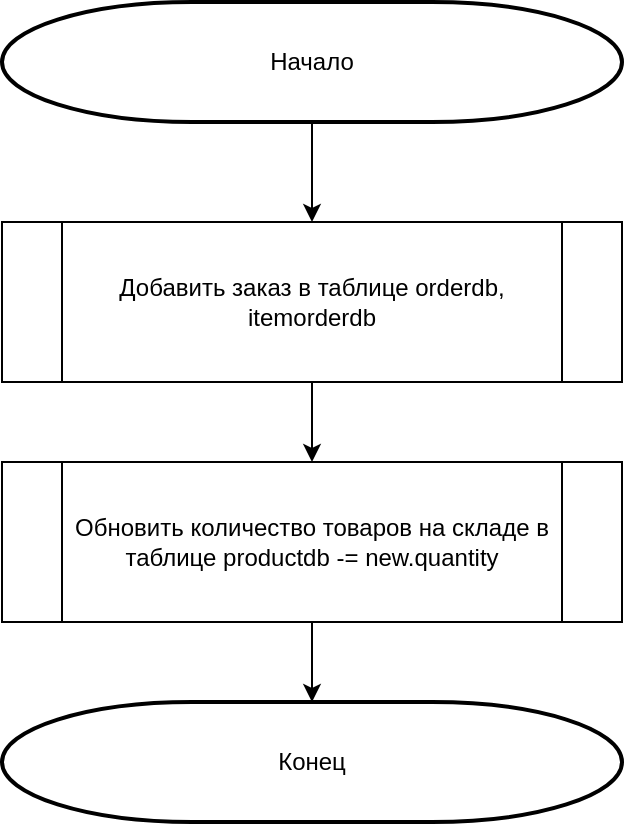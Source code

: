 <mxfile version="24.7.5">
  <diagram name="Page-1" id="fINA014OWj87JY5tS49f">
    <mxGraphModel dx="1434" dy="844" grid="1" gridSize="10" guides="1" tooltips="1" connect="1" arrows="1" fold="1" page="1" pageScale="1" pageWidth="690" pageHeight="980" math="0" shadow="0">
      <root>
        <mxCell id="0" />
        <mxCell id="1" parent="0" />
        <mxCell id="PgvPZWXMv5SiJyR8IEnP-11" style="edgeStyle=orthogonalEdgeStyle;rounded=0;orthogonalLoop=1;jettySize=auto;html=1;entryX=0.5;entryY=0;entryDx=0;entryDy=0;" edge="1" parent="1" source="PgvPZWXMv5SiJyR8IEnP-5" target="PgvPZWXMv5SiJyR8IEnP-6">
          <mxGeometry relative="1" as="geometry" />
        </mxCell>
        <mxCell id="PgvPZWXMv5SiJyR8IEnP-5" value="Добавить заказ в таблице orderdb, itemorderdb" style="shape=process;whiteSpace=wrap;html=1;backgroundOutline=1;size=0.097;" vertex="1" parent="1">
          <mxGeometry x="170" y="230" width="310" height="80" as="geometry" />
        </mxCell>
        <mxCell id="PgvPZWXMv5SiJyR8IEnP-6" value="Обновить количество товаров на складе в таблице productdb -= new.quantity" style="shape=process;whiteSpace=wrap;html=1;backgroundOutline=1;size=0.097;" vertex="1" parent="1">
          <mxGeometry x="170" y="350" width="310" height="80" as="geometry" />
        </mxCell>
        <mxCell id="PgvPZWXMv5SiJyR8IEnP-8" value="Конец" style="strokeWidth=2;html=1;shape=mxgraph.flowchart.terminator;whiteSpace=wrap;" vertex="1" parent="1">
          <mxGeometry x="170" y="470" width="310" height="60" as="geometry" />
        </mxCell>
        <mxCell id="PgvPZWXMv5SiJyR8IEnP-10" style="edgeStyle=orthogonalEdgeStyle;rounded=0;orthogonalLoop=1;jettySize=auto;html=1;entryX=0.5;entryY=0;entryDx=0;entryDy=0;" edge="1" parent="1" source="PgvPZWXMv5SiJyR8IEnP-9" target="PgvPZWXMv5SiJyR8IEnP-5">
          <mxGeometry relative="1" as="geometry" />
        </mxCell>
        <mxCell id="PgvPZWXMv5SiJyR8IEnP-9" value="Начало" style="strokeWidth=2;html=1;shape=mxgraph.flowchart.terminator;whiteSpace=wrap;" vertex="1" parent="1">
          <mxGeometry x="170" y="120" width="310" height="60" as="geometry" />
        </mxCell>
        <mxCell id="PgvPZWXMv5SiJyR8IEnP-12" style="edgeStyle=orthogonalEdgeStyle;rounded=0;orthogonalLoop=1;jettySize=auto;html=1;entryX=0.5;entryY=0;entryDx=0;entryDy=0;entryPerimeter=0;" edge="1" parent="1" source="PgvPZWXMv5SiJyR8IEnP-6" target="PgvPZWXMv5SiJyR8IEnP-8">
          <mxGeometry relative="1" as="geometry" />
        </mxCell>
      </root>
    </mxGraphModel>
  </diagram>
</mxfile>
